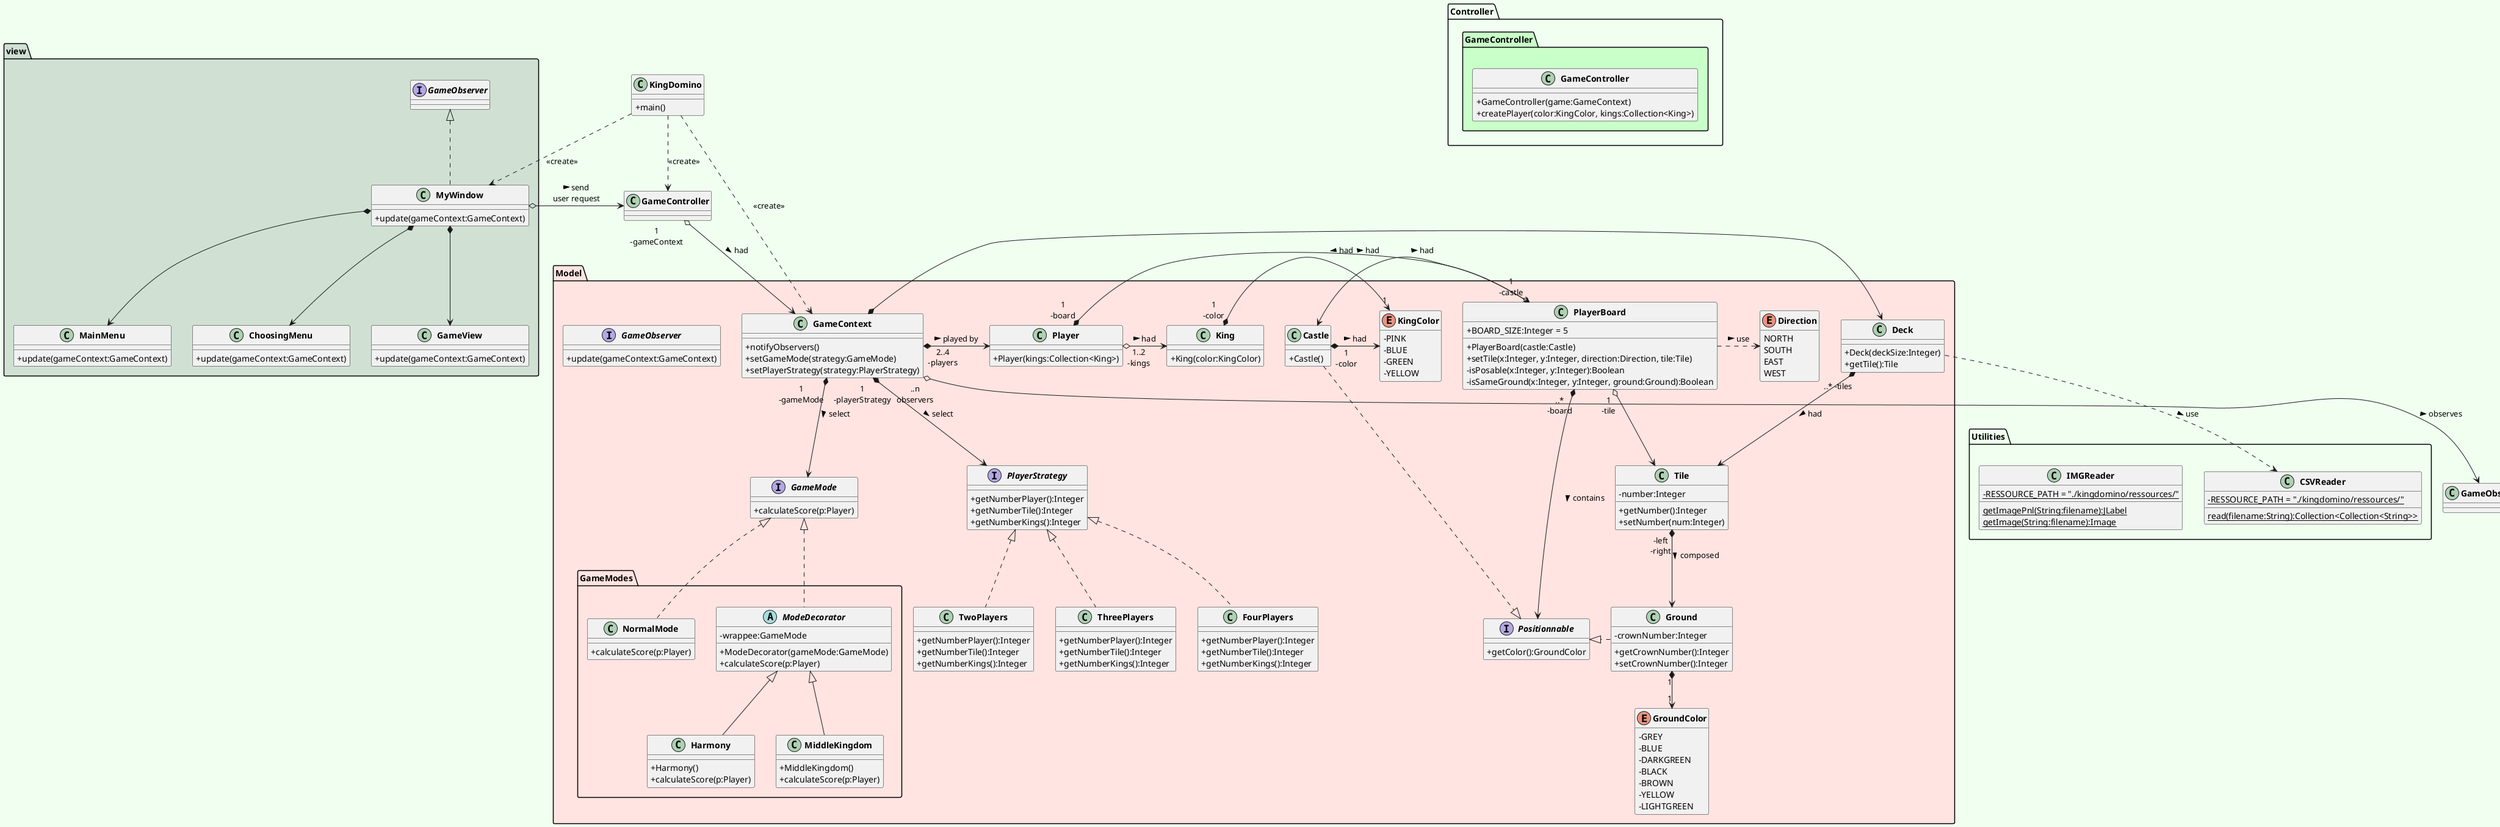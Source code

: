@startuml
'skinparam style strictuml
skinparam classAttributeIconSize 0
skinparam classFontStyle Bold
hide enum methods
skinparam BackgroundColor HoneyDew

'class main qui va executer le jeu
class KingDomino{
+main()
}


package Controller{
'package CONTROLLER
package GameController #technology{
    ' plateau de jeu
    class GameController{
        +GameController(game:GameContext)
        +createPlayer(color:KingColor, kings:Collection<King>)

    }
}

}


package Model #mistyrose{
    'interface players
    interface PlayerStrategy{
        + getNumberPlayer():Integer
        + getNumberTile():Integer
        + getNumberKings():Integer
    }
    class TwoPlayers implements PlayerStrategy{
        + getNumberPlayer():Integer
        + getNumberTile():Integer
        + getNumberKings():Integer
    }

    class ThreePlayers implements PlayerStrategy{
        + getNumberPlayer():Integer
        + getNumberTile():Integer
        + getNumberKings():Integer
    }

   class FourPlayers implements PlayerStrategy{
        + getNumberPlayer():Integer
        + getNumberTile():Integer
        + getNumberKings():Integer
   }



    class Deck{
        +Deck(deckSize:Integer)
        +getTile():Tile
    }


    'tuiles numéroté
    class Tile {

        -number:Integer
        +getNumber():Integer
        +setNumber(num:Integer)

    }
    'coté de la tuile (droite ou gauche)
    class Ground{
        -crownNumber:Integer
        +getCrownNumber():Integer
        +setCrownNumber():Integer
    }
    'couleur des cotés de la tuile
    enum GroundColor{
    -GREY
    -BLUE
    -DARKGREEN
    -BLACK
    -BROWN
    -YELLOW
    -LIGHTGREEN
    +{static}+getColor(String:color):GroundColor
    }
    'strategy permettant de pouvoir choisir le jeu qu'on veut
    interface GameMode{
        +calculateScore(p:Player)
    }
    'contexte du jeu
    class GameContext{
        +notifyObservers()
        +setGameMode(strategy:GameMode)
        +setPlayerStrategy(strategy:PlayerStrategy)
    }

    package GameModes{



            class NormalMode {
                +calculateScore(p:Player)
            }
            abstract class ModeDecorator{
                -wrappee:GameMode
                +ModeDecorator(gameMode:GameMode)
                +calculateScore(p:Player)
            }

            class MiddleKingdom extends ModeDecorator {
                +MiddleKingdom()
                +calculateScore(p:Player)
            }

            'class harmonie
            class Harmony extends ModeDecorator {
                +Harmony()
                +calculateScore(p:Player)
            }
    }
    'interface observer qui va permettre de notifier les changements
    interface GameObserver{
        +update(gameContext:GameContext)
    }



    class PlayerBoard{
        +BOARD_SIZE:Integer = 5
        +PlayerBoard(castle:Castle)
        +setTile(x:Integer, y:Integer, direction:Direction, tile:Tile)
        -isPosable(x:Integer, y:Integer):Boolean
        -isSameGround(x:Integer, y:Integer, ground:Ground):Boolean
    }
    interface Positionnable{
        +getColor():GroundColor
    }

    enum Direction{
        NORTH
        SOUTH
        EAST
        WEST
    }

    'joueur
    class Player{
        +Player(kings:Collection<King>)
    }

    'roi
    class King{
        +King(color:KingColor)
    }
    'class chateau
    class Castle {
        +Castle()
    }

    'couleur du roi et du chateau
    enum KingColor{
    -PINK
    -BLUE
    -GREEN
    -YELLOW
    }
}

'package VIEW
package view #D0E1D4{
    'application du jeu (design avec Swing)
    class MyWindow implements GameObserver{
        +update(gameContext:GameContext)
    }

    class MainMenu{
        +update(gameContext:GameContext)
    }

    class ChoosingMenu{
            +update(gameContext:GameContext)
        }

    class GameView{
            +update(gameContext:GameContext)
        }


}

package Utilities{
    class CSVReader{
        {static} - RESSOURCE_PATH = "./kingdomino/ressources/"
        {static} read(filename:String):Collection<Collection<String>>
    }

    class IMGReader{
            {static} - RESSOURCE_PATH = "./kingdomino/ressources/"
            {static} getImagePnl(String:filename):JLabel
            {static} getImage(String:filename):Image
        }
}


Ground .|> Positionnable
Castle .|> Positionnable
PlayerBoard "..*\n-board" *-r-> Positionnable : > contains

Deck ..> CSVReader :  > use
Ground "1"*-->"1"GroundColor
Tile *-->Ground : "-left\n-right" > composed

'A SUPP
Deck "..* -tiles" *-> Tile : > had





GameContext *-r-> Deck
GameContext *--> GameMode  : "1\n-gameMode" > select
GameContext *--> PlayerStrategy : "1\n-playerStrategy" > select
GameContext *-> Player : "2..4\n-players" > played by


'BoardGame  *-> Player : "2..4\n-players" > played by
GameController o--> GameContext : "1\n-gameContext" > had


Player *-> PlayerBoard : "1\n-board" > had
Player  o-> King : "1..2\n-kings" > had
'PlayerBoard <--* "2..4\n-playerBoards" BoardGame
PlayerBoard "1\n-tile" o--> Tile
PlayerBoard "1\n-castle" o-> Castle : > had

PlayerBoard .> Direction : > use


'Implements de GameMode
'Harmony .u.|> GameMode
'MiddleKingdom .u.|> GameMode
ModeDecorator .u.|> GameMode
NormalMode .u.|> GameMode

King"1\n-color"*->"1" KingColor: > had
Castle"1\n-color"*->KingColor : > had

MyWindow *--> MainMenu
MyWindow *--> ChoosingMenu
MyWindow *--> GameView


KingDomino..> GameController : <<create>>
'KingDomino.> PlayerStrategy : <<use>>
'KingDomino..> GameMode : <<use>>
KingDomino ..>MyWindow : <<create>>
KingDomino ..>GameContext : <<create>>
MyWindow o-> GameController : > send \nuser request
GameContext "..n\nobservers" o-->GameObserver : > observes
@enduml